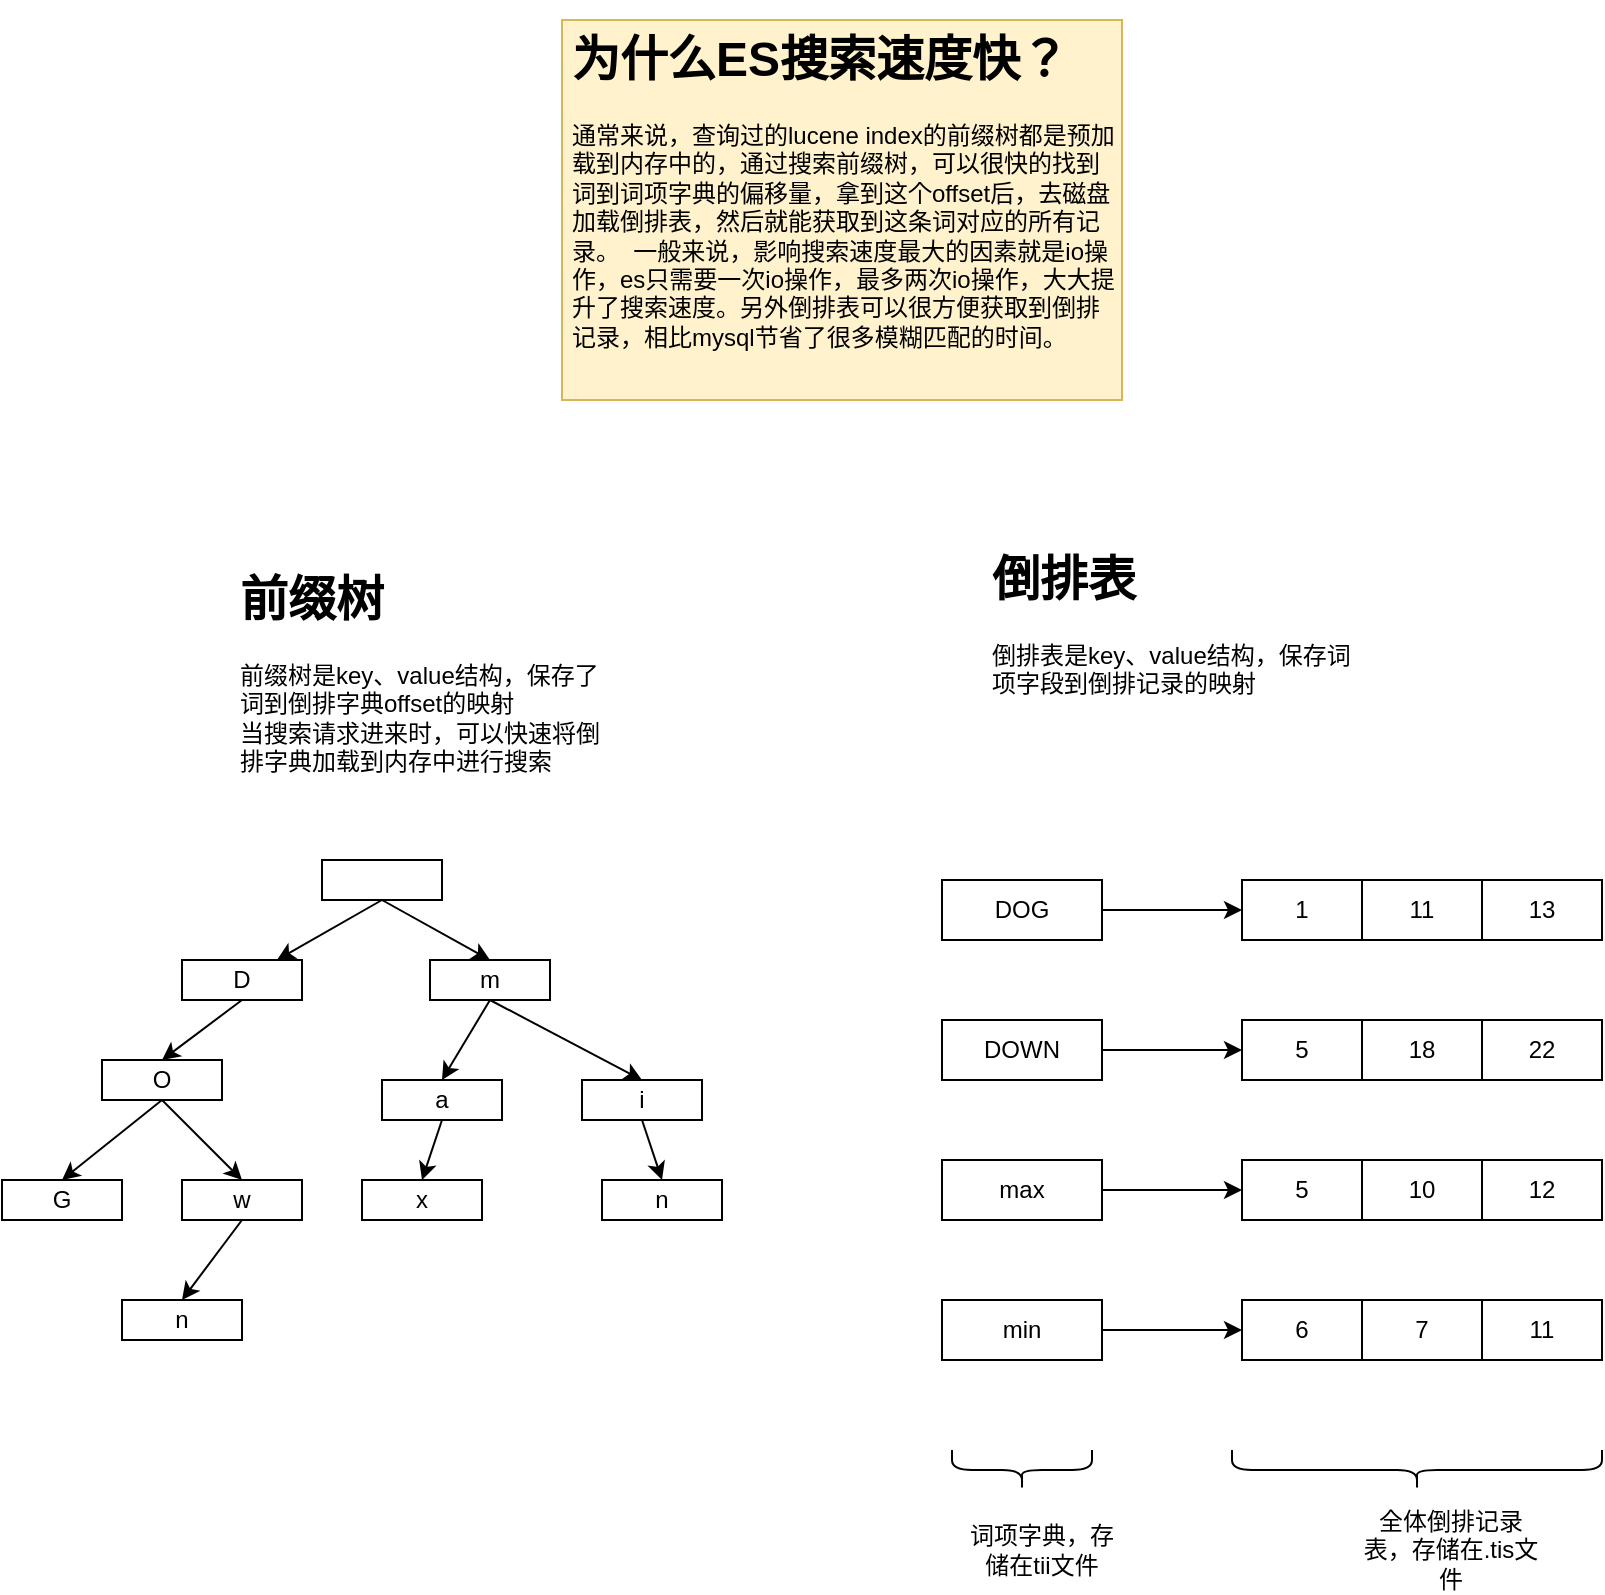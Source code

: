 <mxfile version="16.1.2" type="device"><diagram id="5Mq04BmrnuMW-sBrGKaW" name="第 1 页"><mxGraphModel dx="1931" dy="1849" grid="1" gridSize="10" guides="1" tooltips="1" connect="1" arrows="1" fold="1" page="1" pageScale="1" pageWidth="827" pageHeight="1169" math="0" shadow="0"><root><mxCell id="0"/><mxCell id="1" parent="0"/><mxCell id="yL8eorLLujczAAyeA8kj-2" style="edgeStyle=none;rounded=0;orthogonalLoop=1;jettySize=auto;html=1;exitX=0.5;exitY=1;exitDx=0;exitDy=0;entryX=0.5;entryY=0;entryDx=0;entryDy=0;" edge="1" parent="1" source="yL8eorLLujczAAyeA8kj-3" target="yL8eorLLujczAAyeA8kj-6"><mxGeometry relative="1" as="geometry"/></mxCell><mxCell id="yL8eorLLujczAAyeA8kj-3" value="D" style="rounded=0;whiteSpace=wrap;html=1;" vertex="1" parent="1"><mxGeometry x="-50" y="320" width="60" height="20" as="geometry"/></mxCell><mxCell id="yL8eorLLujczAAyeA8kj-4" style="edgeStyle=none;rounded=0;orthogonalLoop=1;jettySize=auto;html=1;exitX=0.5;exitY=1;exitDx=0;exitDy=0;entryX=0.5;entryY=0;entryDx=0;entryDy=0;" edge="1" parent="1" source="yL8eorLLujczAAyeA8kj-6" target="yL8eorLLujczAAyeA8kj-7"><mxGeometry relative="1" as="geometry"/></mxCell><mxCell id="yL8eorLLujczAAyeA8kj-5" style="edgeStyle=none;rounded=0;orthogonalLoop=1;jettySize=auto;html=1;exitX=0.5;exitY=1;exitDx=0;exitDy=0;entryX=0.5;entryY=0;entryDx=0;entryDy=0;" edge="1" parent="1" source="yL8eorLLujczAAyeA8kj-6" target="yL8eorLLujczAAyeA8kj-12"><mxGeometry relative="1" as="geometry"/></mxCell><mxCell id="yL8eorLLujczAAyeA8kj-6" value="O&lt;span style=&quot;color: rgba(0 , 0 , 0 , 0) ; font-family: monospace ; font-size: 0px&quot;&gt;%3CmxGraphModel%3E%3Croot%3E%3CmxCell%20id%3D%220%22%2F%3E%3CmxCell%20id%3D%221%22%20parent%3D%220%22%2F%3E%3CmxCell%20id%3D%222%22%20value%3D%22D%22%20style%3D%22rounded%3D0%3BwhiteSpace%3Dwrap%3Bhtml%3D1%3B%22%20vertex%3D%221%22%20parent%3D%221%22%3E%3CmxGeometry%20x%3D%22345%22%20y%3D%22160%22%20width%3D%2260%22%20height%3D%2220%22%20as%3D%22geometry%22%2F%3E%3C%2FmxCell%3E%3C%2Froot%3E%3C%2FmxGraphModel%3E&lt;/span&gt;&lt;span style=&quot;color: rgba(0 , 0 , 0 , 0) ; font-family: monospace ; font-size: 0px&quot;&gt;%3CmxGraphModel%3E%3Croot%3E%3CmxCell%20id%3D%220%22%2F%3E%3CmxCell%20id%3D%221%22%20parent%3D%220%22%2F%3E%3CmxCell%20id%3D%222%22%20value%3D%22D%22%20style%3D%22rounded%3D0%3BwhiteSpace%3Dwrap%3Bhtml%3D1%3B%22%20vertex%3D%221%22%20parent%3D%221%22%3E%3CmxGeometry%20x%3D%22345%22%20y%3D%22160%22%20width%3D%2260%22%20height%3D%2220%22%20as%3D%22geometry%22%2F%3E%3C%2FmxCell%3E%3C%2Froot%3E%3C%2FmxGraphModel%3E&lt;/span&gt;" style="rounded=0;whiteSpace=wrap;html=1;" vertex="1" parent="1"><mxGeometry x="-90" y="370" width="60" height="20" as="geometry"/></mxCell><mxCell id="yL8eorLLujczAAyeA8kj-7" value="G" style="rounded=0;whiteSpace=wrap;html=1;" vertex="1" parent="1"><mxGeometry x="-140" y="430" width="60" height="20" as="geometry"/></mxCell><mxCell id="yL8eorLLujczAAyeA8kj-8" style="rounded=0;orthogonalLoop=1;jettySize=auto;html=1;exitX=0.5;exitY=1;exitDx=0;exitDy=0;" edge="1" parent="1" source="yL8eorLLujczAAyeA8kj-10" target="yL8eorLLujczAAyeA8kj-3"><mxGeometry relative="1" as="geometry"/></mxCell><mxCell id="yL8eorLLujczAAyeA8kj-9" style="edgeStyle=none;rounded=0;orthogonalLoop=1;jettySize=auto;html=1;exitX=0.5;exitY=1;exitDx=0;exitDy=0;entryX=0.5;entryY=0;entryDx=0;entryDy=0;" edge="1" parent="1" source="yL8eorLLujczAAyeA8kj-10" target="yL8eorLLujczAAyeA8kj-16"><mxGeometry relative="1" as="geometry"/></mxCell><mxCell id="yL8eorLLujczAAyeA8kj-10" value="" style="rounded=0;whiteSpace=wrap;html=1;" vertex="1" parent="1"><mxGeometry x="20" y="270" width="60" height="20" as="geometry"/></mxCell><mxCell id="yL8eorLLujczAAyeA8kj-11" style="edgeStyle=none;rounded=0;orthogonalLoop=1;jettySize=auto;html=1;exitX=0.5;exitY=1;exitDx=0;exitDy=0;entryX=0.5;entryY=0;entryDx=0;entryDy=0;" edge="1" parent="1" source="yL8eorLLujczAAyeA8kj-12" target="yL8eorLLujczAAyeA8kj-13"><mxGeometry relative="1" as="geometry"/></mxCell><mxCell id="yL8eorLLujczAAyeA8kj-12" value="w" style="rounded=0;whiteSpace=wrap;html=1;" vertex="1" parent="1"><mxGeometry x="-50" y="430" width="60" height="20" as="geometry"/></mxCell><mxCell id="yL8eorLLujczAAyeA8kj-13" value="n" style="rounded=0;whiteSpace=wrap;html=1;" vertex="1" parent="1"><mxGeometry x="-80" y="490" width="60" height="20" as="geometry"/></mxCell><mxCell id="yL8eorLLujczAAyeA8kj-14" style="edgeStyle=none;rounded=0;orthogonalLoop=1;jettySize=auto;html=1;exitX=0.5;exitY=1;exitDx=0;exitDy=0;entryX=0.5;entryY=0;entryDx=0;entryDy=0;" edge="1" parent="1" source="yL8eorLLujczAAyeA8kj-16" target="yL8eorLLujczAAyeA8kj-18"><mxGeometry relative="1" as="geometry"/></mxCell><mxCell id="yL8eorLLujczAAyeA8kj-15" style="edgeStyle=none;rounded=0;orthogonalLoop=1;jettySize=auto;html=1;exitX=0.5;exitY=1;exitDx=0;exitDy=0;entryX=0.5;entryY=0;entryDx=0;entryDy=0;" edge="1" parent="1" source="yL8eorLLujczAAyeA8kj-16" target="yL8eorLLujczAAyeA8kj-21"><mxGeometry relative="1" as="geometry"/></mxCell><mxCell id="yL8eorLLujczAAyeA8kj-16" value="m" style="rounded=0;whiteSpace=wrap;html=1;" vertex="1" parent="1"><mxGeometry x="74" y="320" width="60" height="20" as="geometry"/></mxCell><mxCell id="yL8eorLLujczAAyeA8kj-17" style="edgeStyle=none;rounded=0;orthogonalLoop=1;jettySize=auto;html=1;exitX=0.5;exitY=1;exitDx=0;exitDy=0;entryX=0.5;entryY=0;entryDx=0;entryDy=0;" edge="1" parent="1" source="yL8eorLLujczAAyeA8kj-18" target="yL8eorLLujczAAyeA8kj-19"><mxGeometry relative="1" as="geometry"/></mxCell><mxCell id="yL8eorLLujczAAyeA8kj-18" value="a" style="rounded=0;whiteSpace=wrap;html=1;" vertex="1" parent="1"><mxGeometry x="50" y="380" width="60" height="20" as="geometry"/></mxCell><mxCell id="yL8eorLLujczAAyeA8kj-19" value="x" style="rounded=0;whiteSpace=wrap;html=1;" vertex="1" parent="1"><mxGeometry x="40" y="430" width="60" height="20" as="geometry"/></mxCell><mxCell id="yL8eorLLujczAAyeA8kj-20" style="edgeStyle=none;rounded=0;orthogonalLoop=1;jettySize=auto;html=1;exitX=0.5;exitY=1;exitDx=0;exitDy=0;entryX=0.5;entryY=0;entryDx=0;entryDy=0;" edge="1" parent="1" source="yL8eorLLujczAAyeA8kj-21" target="yL8eorLLujczAAyeA8kj-22"><mxGeometry relative="1" as="geometry"/></mxCell><mxCell id="yL8eorLLujczAAyeA8kj-21" value="i" style="rounded=0;whiteSpace=wrap;html=1;" vertex="1" parent="1"><mxGeometry x="150" y="380" width="60" height="20" as="geometry"/></mxCell><mxCell id="yL8eorLLujczAAyeA8kj-22" value="n" style="rounded=0;whiteSpace=wrap;html=1;" vertex="1" parent="1"><mxGeometry x="160" y="430" width="60" height="20" as="geometry"/></mxCell><mxCell id="yL8eorLLujczAAyeA8kj-26" value="&lt;h1&gt;前缀树&lt;/h1&gt;&lt;p&gt;前缀树是key、value结构，保存了词到倒排字典offset的映射&lt;br&gt;当搜索请求进来时，可以快速将倒排字典加载到内存中进行搜索&lt;/p&gt;" style="text;html=1;strokeColor=none;fillColor=none;spacing=5;spacingTop=-20;whiteSpace=wrap;overflow=hidden;rounded=0;" vertex="1" parent="1"><mxGeometry x="-26" y="120" width="190" height="120" as="geometry"/></mxCell><mxCell id="yL8eorLLujczAAyeA8kj-31" style="edgeStyle=orthogonalEdgeStyle;rounded=0;orthogonalLoop=1;jettySize=auto;html=1;exitX=1;exitY=0.5;exitDx=0;exitDy=0;" edge="1" parent="1" source="yL8eorLLujczAAyeA8kj-27" target="yL8eorLLujczAAyeA8kj-28"><mxGeometry relative="1" as="geometry"/></mxCell><mxCell id="yL8eorLLujczAAyeA8kj-27" value="DOG" style="rounded=0;whiteSpace=wrap;html=1;" vertex="1" parent="1"><mxGeometry x="330" y="280" width="80" height="30" as="geometry"/></mxCell><mxCell id="yL8eorLLujczAAyeA8kj-28" value="1" style="rounded=0;whiteSpace=wrap;html=1;" vertex="1" parent="1"><mxGeometry x="480" y="280" width="60" height="30" as="geometry"/></mxCell><mxCell id="yL8eorLLujczAAyeA8kj-29" value="11" style="rounded=0;whiteSpace=wrap;html=1;" vertex="1" parent="1"><mxGeometry x="540" y="280" width="60" height="30" as="geometry"/></mxCell><mxCell id="yL8eorLLujczAAyeA8kj-30" value="13" style="rounded=0;whiteSpace=wrap;html=1;" vertex="1" parent="1"><mxGeometry x="600" y="280" width="60" height="30" as="geometry"/></mxCell><mxCell id="yL8eorLLujczAAyeA8kj-36" style="edgeStyle=orthogonalEdgeStyle;rounded=0;orthogonalLoop=1;jettySize=auto;html=1;exitX=1;exitY=0.5;exitDx=0;exitDy=0;" edge="1" parent="1" source="yL8eorLLujczAAyeA8kj-32" target="yL8eorLLujczAAyeA8kj-33"><mxGeometry relative="1" as="geometry"/></mxCell><mxCell id="yL8eorLLujczAAyeA8kj-32" value="DOWN" style="rounded=0;whiteSpace=wrap;html=1;" vertex="1" parent="1"><mxGeometry x="330" y="350" width="80" height="30" as="geometry"/></mxCell><mxCell id="yL8eorLLujczAAyeA8kj-33" value="5" style="rounded=0;whiteSpace=wrap;html=1;" vertex="1" parent="1"><mxGeometry x="480" y="350" width="60" height="30" as="geometry"/></mxCell><mxCell id="yL8eorLLujczAAyeA8kj-34" value="18" style="rounded=0;whiteSpace=wrap;html=1;" vertex="1" parent="1"><mxGeometry x="540" y="350" width="60" height="30" as="geometry"/></mxCell><mxCell id="yL8eorLLujczAAyeA8kj-35" value="22" style="rounded=0;whiteSpace=wrap;html=1;" vertex="1" parent="1"><mxGeometry x="600" y="350" width="60" height="30" as="geometry"/></mxCell><mxCell id="yL8eorLLujczAAyeA8kj-45" style="edgeStyle=orthogonalEdgeStyle;rounded=0;orthogonalLoop=1;jettySize=auto;html=1;exitX=1;exitY=0.5;exitDx=0;exitDy=0;" edge="1" parent="1" source="yL8eorLLujczAAyeA8kj-37" target="yL8eorLLujczAAyeA8kj-38"><mxGeometry relative="1" as="geometry"/></mxCell><mxCell id="yL8eorLLujczAAyeA8kj-37" value="max" style="rounded=0;whiteSpace=wrap;html=1;" vertex="1" parent="1"><mxGeometry x="330" y="420" width="80" height="30" as="geometry"/></mxCell><mxCell id="yL8eorLLujczAAyeA8kj-38" value="5" style="rounded=0;whiteSpace=wrap;html=1;" vertex="1" parent="1"><mxGeometry x="480" y="420" width="60" height="30" as="geometry"/></mxCell><mxCell id="yL8eorLLujczAAyeA8kj-39" value="10" style="rounded=0;whiteSpace=wrap;html=1;" vertex="1" parent="1"><mxGeometry x="540" y="420" width="60" height="30" as="geometry"/></mxCell><mxCell id="yL8eorLLujczAAyeA8kj-40" value="12" style="rounded=0;whiteSpace=wrap;html=1;" vertex="1" parent="1"><mxGeometry x="600" y="420" width="60" height="30" as="geometry"/></mxCell><mxCell id="yL8eorLLujczAAyeA8kj-41" value="6" style="rounded=0;whiteSpace=wrap;html=1;" vertex="1" parent="1"><mxGeometry x="480" y="490" width="60" height="30" as="geometry"/></mxCell><mxCell id="yL8eorLLujczAAyeA8kj-42" value="7" style="rounded=0;whiteSpace=wrap;html=1;" vertex="1" parent="1"><mxGeometry x="540" y="490" width="60" height="30" as="geometry"/></mxCell><mxCell id="yL8eorLLujczAAyeA8kj-43" value="11" style="rounded=0;whiteSpace=wrap;html=1;" vertex="1" parent="1"><mxGeometry x="600" y="490" width="60" height="30" as="geometry"/></mxCell><mxCell id="yL8eorLLujczAAyeA8kj-46" style="edgeStyle=orthogonalEdgeStyle;rounded=0;orthogonalLoop=1;jettySize=auto;html=1;exitX=1;exitY=0.5;exitDx=0;exitDy=0;entryX=0;entryY=0.5;entryDx=0;entryDy=0;" edge="1" parent="1" source="yL8eorLLujczAAyeA8kj-44" target="yL8eorLLujczAAyeA8kj-41"><mxGeometry relative="1" as="geometry"/></mxCell><mxCell id="yL8eorLLujczAAyeA8kj-44" value="min" style="rounded=0;whiteSpace=wrap;html=1;" vertex="1" parent="1"><mxGeometry x="330" y="490" width="80" height="30" as="geometry"/></mxCell><mxCell id="yL8eorLLujczAAyeA8kj-47" value="" style="shape=curlyBracket;whiteSpace=wrap;html=1;rounded=1;direction=north;" vertex="1" parent="1"><mxGeometry x="335" y="565" width="70" height="20" as="geometry"/></mxCell><mxCell id="yL8eorLLujczAAyeA8kj-48" value="词项字典，存储在tii文件" style="text;html=1;strokeColor=none;fillColor=none;align=center;verticalAlign=middle;whiteSpace=wrap;rounded=0;" vertex="1" parent="1"><mxGeometry x="340" y="600" width="80" height="30" as="geometry"/></mxCell><mxCell id="yL8eorLLujczAAyeA8kj-49" value="" style="shape=curlyBracket;whiteSpace=wrap;html=1;rounded=1;direction=north;" vertex="1" parent="1"><mxGeometry x="475" y="565" width="185" height="20" as="geometry"/></mxCell><mxCell id="yL8eorLLujczAAyeA8kj-50" value="全体倒排记录表，存储在.tis文件" style="text;html=1;strokeColor=none;fillColor=none;align=center;verticalAlign=middle;whiteSpace=wrap;rounded=0;" vertex="1" parent="1"><mxGeometry x="537.5" y="600" width="92.5" height="30" as="geometry"/></mxCell><mxCell id="yL8eorLLujczAAyeA8kj-51" value="&lt;h1&gt;倒排表&lt;/h1&gt;&lt;p&gt;倒排表是key、value结构，保存词项字段到倒排记录的映射&lt;br&gt;&lt;br&gt;&lt;br&gt;&lt;/p&gt;" style="text;html=1;strokeColor=none;fillColor=none;spacing=5;spacingTop=-20;whiteSpace=wrap;overflow=hidden;rounded=0;" vertex="1" parent="1"><mxGeometry x="350" y="110" width="190" height="120" as="geometry"/></mxCell><mxCell id="yL8eorLLujczAAyeA8kj-52" value="&lt;h1&gt;为什么ES搜索速度快？&lt;/h1&gt;&lt;p&gt;通常来说，查询过的lucene index的前缀树都是预加载到内存中的，通过搜索前缀树，可以很快的找到词到词项字典的偏移量，拿到这个offset后，去磁盘加载倒排表，然后就能获取到这条词对应的所有记录。&amp;nbsp; 一般来说，影响搜索速度最大的因素就是io操作，es只需要一次io操作，最多两次io操作，大大提升了搜索速度。另外倒排表可以很方便获取到倒排记录，相比mysql节省了很多模糊匹配的时间。&lt;/p&gt;" style="text;html=1;strokeColor=#d6b656;fillColor=#fff2cc;spacing=5;spacingTop=-20;whiteSpace=wrap;overflow=hidden;rounded=0;" vertex="1" parent="1"><mxGeometry x="140" y="-150" width="280" height="190" as="geometry"/></mxCell></root></mxGraphModel></diagram></mxfile>